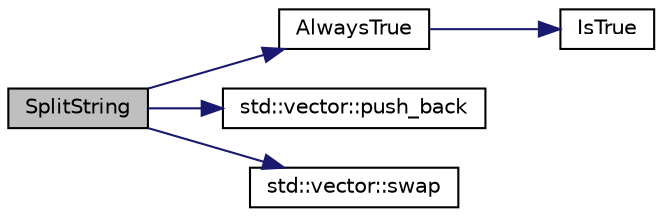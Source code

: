 digraph "SplitString"
{
 // INTERACTIVE_SVG=YES
 // LATEX_PDF_SIZE
  bgcolor="transparent";
  edge [fontname="Helvetica",fontsize="10",labelfontname="Helvetica",labelfontsize="10"];
  node [fontname="Helvetica",fontsize="10",shape=record];
  rankdir="LR";
  Node1 [label="SplitString",height=0.2,width=0.4,color="black", fillcolor="grey75", style="filled", fontcolor="black",tooltip=" "];
  Node1 -> Node2 [color="midnightblue",fontsize="10",style="solid",fontname="Helvetica"];
  Node2 [label="AlwaysTrue",height=0.2,width=0.4,color="black",URL="$d0/da7/namespacetesting_1_1internal_af72a7a7eee6997f4ed9e18d9620a7b87.html#af72a7a7eee6997f4ed9e18d9620a7b87",tooltip=" "];
  Node2 -> Node3 [color="midnightblue",fontsize="10",style="solid",fontname="Helvetica"];
  Node3 [label="IsTrue",height=0.2,width=0.4,color="black",URL="$d0/da7/namespacetesting_1_1internal_a8ca2411dd35c0816107b93cf9ec7ebf0.html#a8ca2411dd35c0816107b93cf9ec7ebf0",tooltip=" "];
  Node1 -> Node4 [color="midnightblue",fontsize="10",style="solid",fontname="Helvetica"];
  Node4 [label="std::vector::push_back",height=0.2,width=0.4,color="black",URL="/Users/shi-rongliu/html_book_20190607/cppreference-doxygen-web.tag.xml$cpp/container/vector/push_back.html#",tooltip=" "];
  Node1 -> Node5 [color="midnightblue",fontsize="10",style="solid",fontname="Helvetica"];
  Node5 [label="std::vector::swap",height=0.2,width=0.4,color="black",URL="/Users/shi-rongliu/html_book_20190607/cppreference-doxygen-web.tag.xml$cpp/container/vector/swap.html#",tooltip=" "];
}
